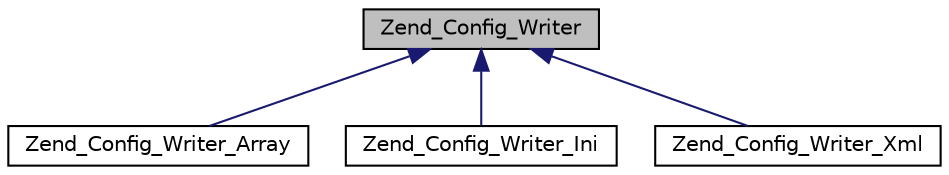 digraph G
{
  edge [fontname="Helvetica",fontsize="10",labelfontname="Helvetica",labelfontsize="10"];
  node [fontname="Helvetica",fontsize="10",shape=record];
  Node1 [label="Zend_Config_Writer",height=0.2,width=0.4,color="black", fillcolor="grey75", style="filled" fontcolor="black"];
  Node1 -> Node2 [dir="back",color="midnightblue",fontsize="10",style="solid",fontname="Helvetica"];
  Node2 [label="Zend_Config_Writer_Array",height=0.2,width=0.4,color="black", fillcolor="white", style="filled",URL="$class_zend___config___writer___array.html"];
  Node1 -> Node3 [dir="back",color="midnightblue",fontsize="10",style="solid",fontname="Helvetica"];
  Node3 [label="Zend_Config_Writer_Ini",height=0.2,width=0.4,color="black", fillcolor="white", style="filled",URL="$class_zend___config___writer___ini.html"];
  Node1 -> Node4 [dir="back",color="midnightblue",fontsize="10",style="solid",fontname="Helvetica"];
  Node4 [label="Zend_Config_Writer_Xml",height=0.2,width=0.4,color="black", fillcolor="white", style="filled",URL="$class_zend___config___writer___xml.html"];
}
